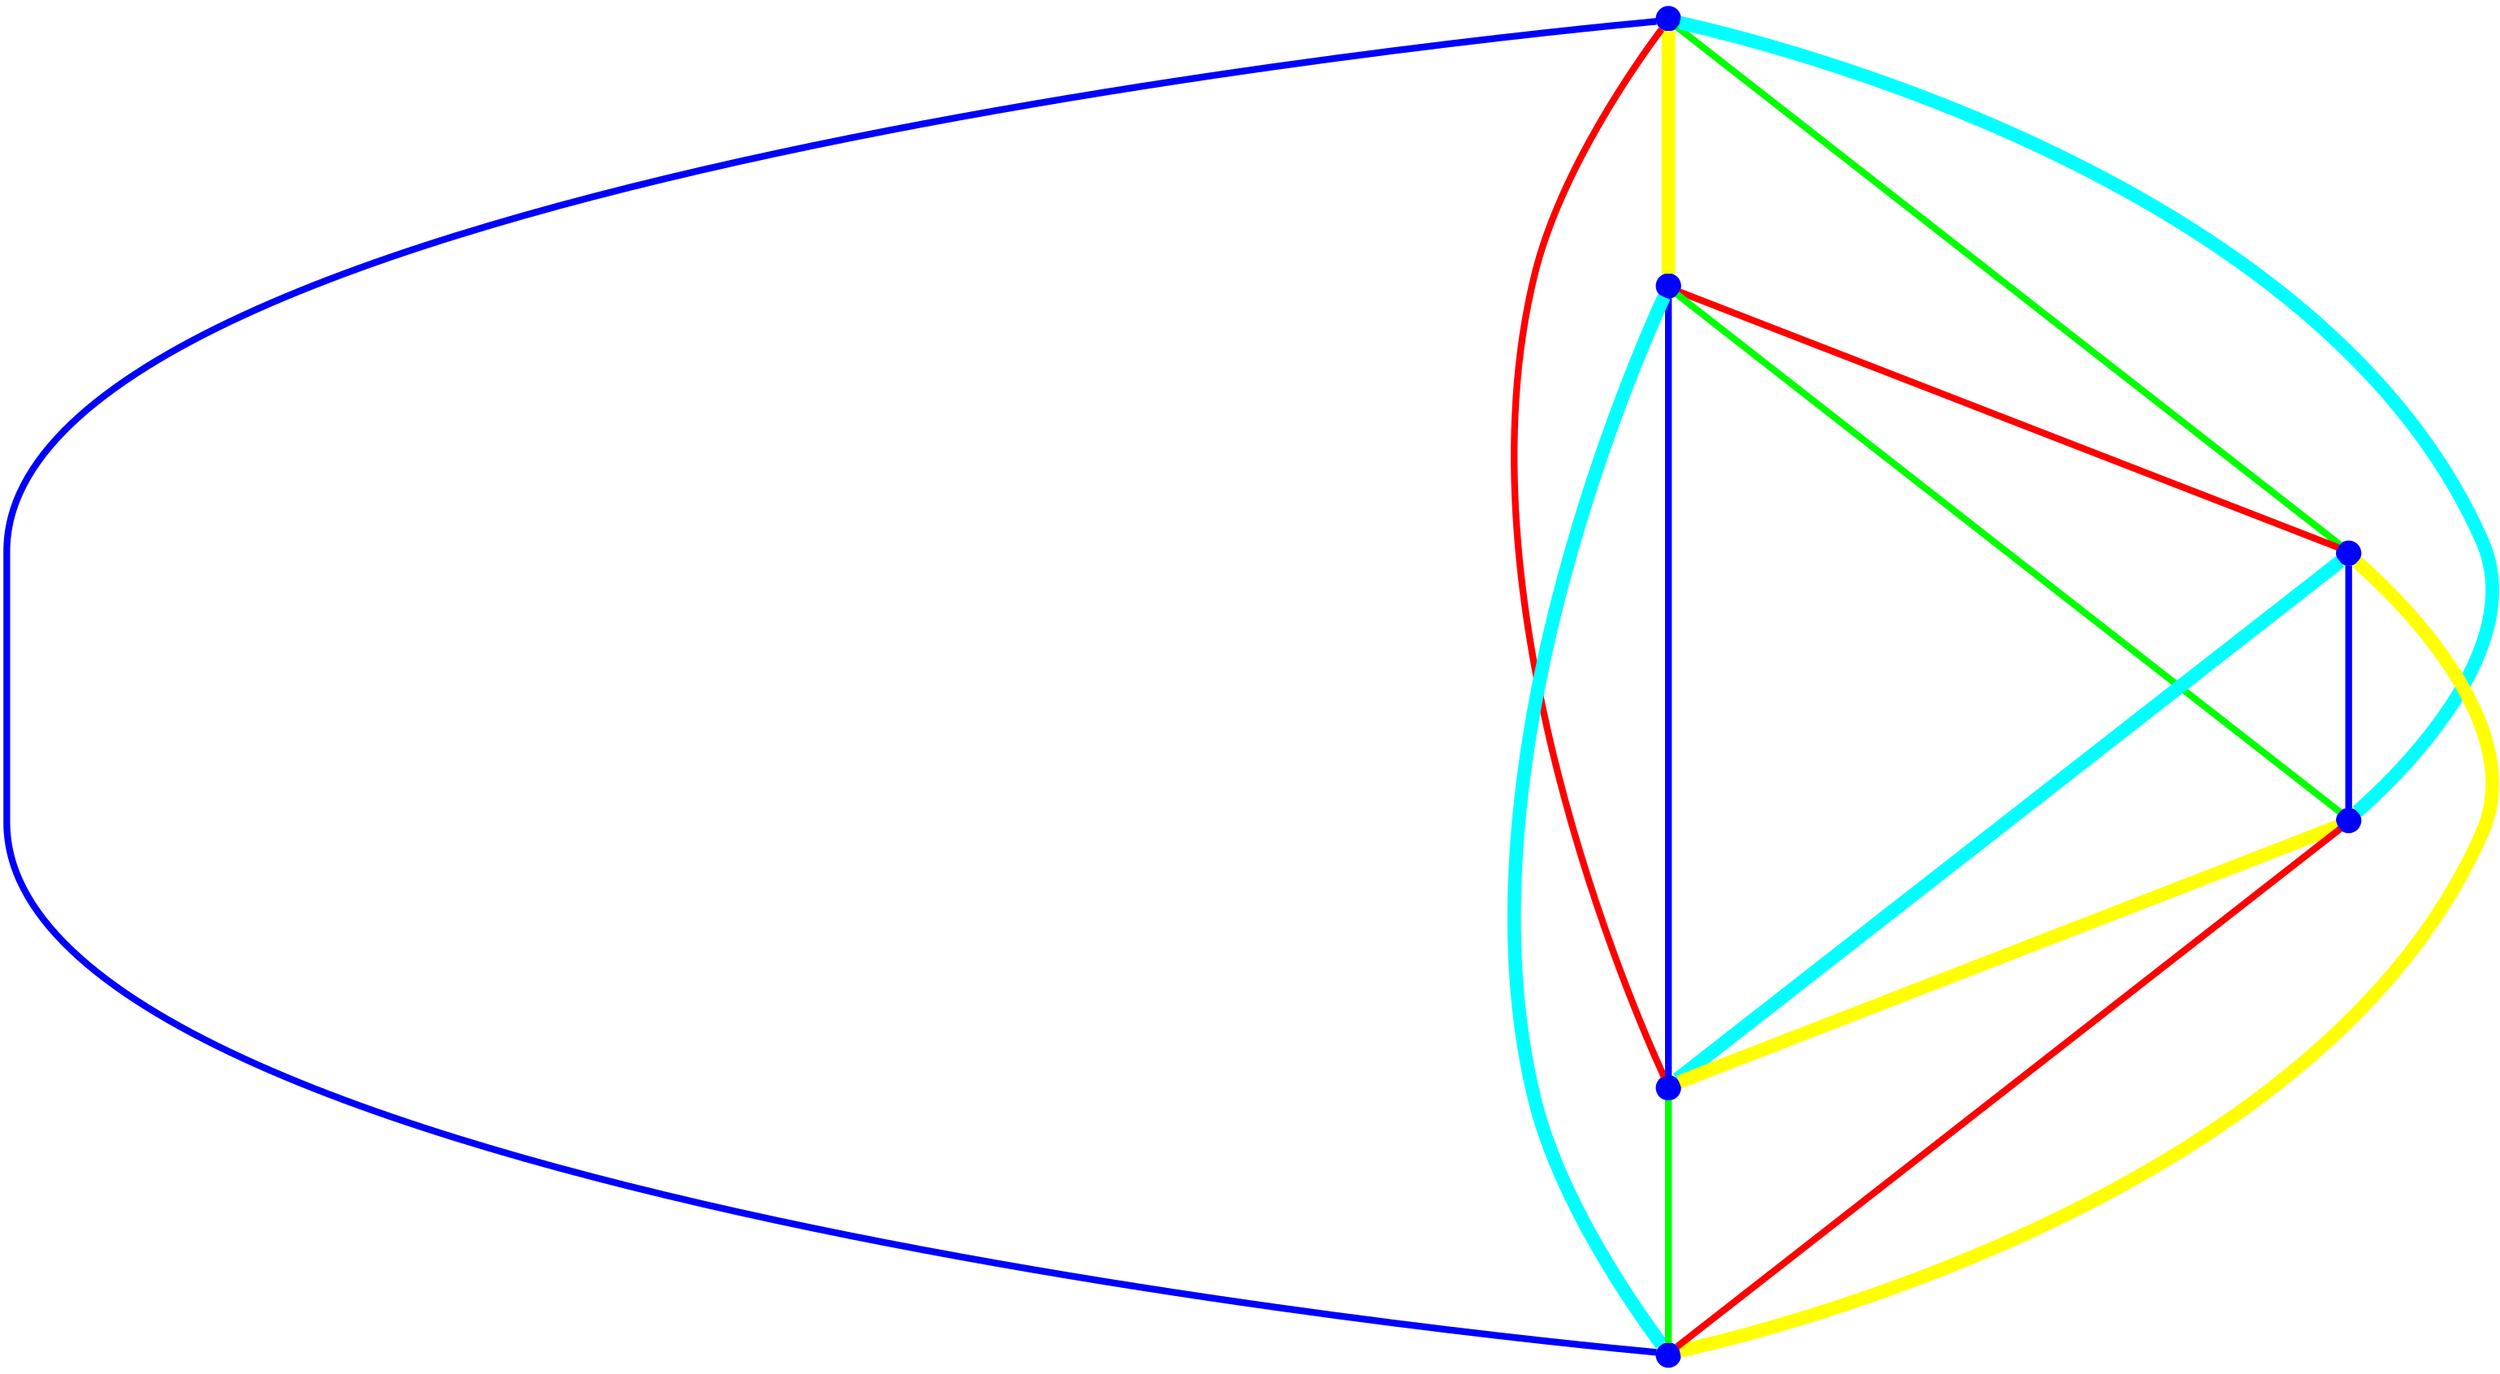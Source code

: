 graph {
ranksep=2
nodesep=2
node [label="" shape=circle style=filled fixedsize=true color=blue fillcolor=blue width=0.2];
"1" -- "2" [style="solid",penwidth="8",color="yellow"];
"1" -- "3" [style="solid",penwidth="4",color="green"];
"1" -- "4" [style="solid",penwidth="8",color="cyan"];
"1" -- "5" [style="solid",penwidth="4",color="red"];
"1" -- "6" [style="solid",penwidth="4",color="blue"];
"2" -- "3" [style="solid",penwidth="4",color="red"];
"2" -- "4" [style="solid",penwidth="4",color="green"];
"2" -- "5" [style="solid",penwidth="4",color="blue"];
"2" -- "6" [style="solid",penwidth="8",color="cyan"];
"3" -- "4" [style="solid",penwidth="4",color="blue"];
"3" -- "5" [style="solid",penwidth="8",color="cyan"];
"3" -- "6" [style="solid",penwidth="8",color="yellow"];
"4" -- "5" [style="solid",penwidth="8",color="yellow"];
"4" -- "6" [style="solid",penwidth="4",color="red"];
"5" -- "6" [style="solid",penwidth="4",color="green"];
}
